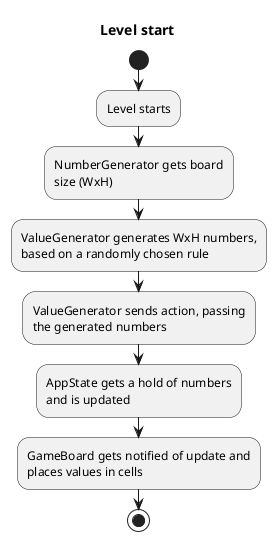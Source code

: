 @startuml

title Level start

start
:Level starts;
:NumberGenerator gets board
size (WxH);
:ValueGenerator generates WxH numbers,
based on a randomly chosen rule;
:ValueGenerator sends action, passing
the generated numbers;
:AppState gets a hold of numbers
and is updated;
:GameBoard gets notified of update and
places values in cells;
stop

@enduml
